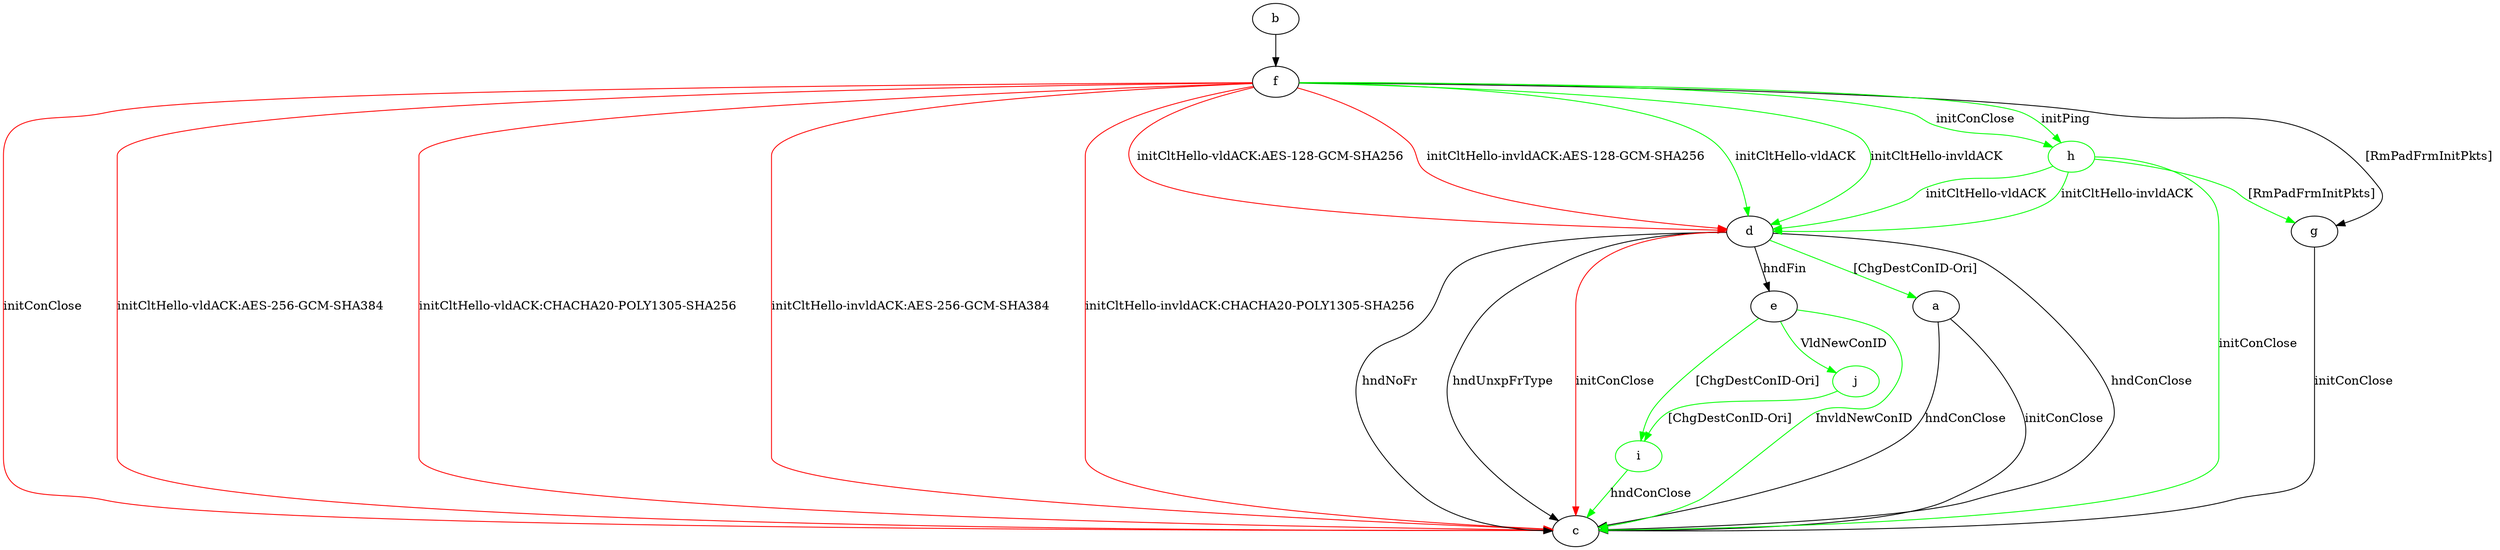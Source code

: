 digraph "" {
	a -> c	[key=0,
		label="initConClose "];
	a -> c	[key=1,
		label="hndConClose "];
	b -> f	[key=0];
	d -> a	[key=0,
		color=green,
		label="[ChgDestConID-Ori] "];
	d -> c	[key=0,
		label="hndConClose "];
	d -> c	[key=1,
		label="hndNoFr "];
	d -> c	[key=2,
		label="hndUnxpFrType "];
	d -> c	[key=3,
		color=red,
		label="initConClose "];
	d -> e	[key=0,
		label="hndFin "];
	e -> c	[key=0,
		color=green,
		label="InvldNewConID "];
	i	[color=green];
	e -> i	[key=0,
		color=green,
		label="[ChgDestConID-Ori] "];
	j	[color=green];
	e -> j	[key=0,
		color=green,
		label="VldNewConID "];
	f -> c	[key=0,
		color=red,
		label="initConClose "];
	f -> c	[key=1,
		color=red,
		label="initCltHello-vldACK:AES-256-GCM-SHA384 "];
	f -> c	[key=2,
		color=red,
		label="initCltHello-vldACK:CHACHA20-POLY1305-SHA256 "];
	f -> c	[key=3,
		color=red,
		label="initCltHello-invldACK:AES-256-GCM-SHA384 "];
	f -> c	[key=4,
		color=red,
		label="initCltHello-invldACK:CHACHA20-POLY1305-SHA256 "];
	f -> d	[key=0,
		color=green,
		label="initCltHello-vldACK "];
	f -> d	[key=1,
		color=green,
		label="initCltHello-invldACK "];
	f -> d	[key=2,
		color=red,
		label="initCltHello-vldACK:AES-128-GCM-SHA256 "];
	f -> d	[key=3,
		color=red,
		label="initCltHello-invldACK:AES-128-GCM-SHA256 "];
	f -> g	[key=0,
		label="[RmPadFrmInitPkts] "];
	h	[color=green];
	f -> h	[key=0,
		color=green,
		label="initPing "];
	f -> h	[key=1,
		color=green,
		label="initConClose "];
	g -> c	[key=0,
		label="initConClose "];
	h -> c	[key=0,
		color=green,
		label="initConClose "];
	h -> d	[key=0,
		color=green,
		label="initCltHello-vldACK "];
	h -> d	[key=1,
		color=green,
		label="initCltHello-invldACK "];
	h -> g	[key=0,
		color=green,
		label="[RmPadFrmInitPkts] "];
	i -> c	[key=0,
		color=green,
		label="hndConClose "];
	j -> i	[key=0,
		color=green,
		label="[ChgDestConID-Ori] "];
}
